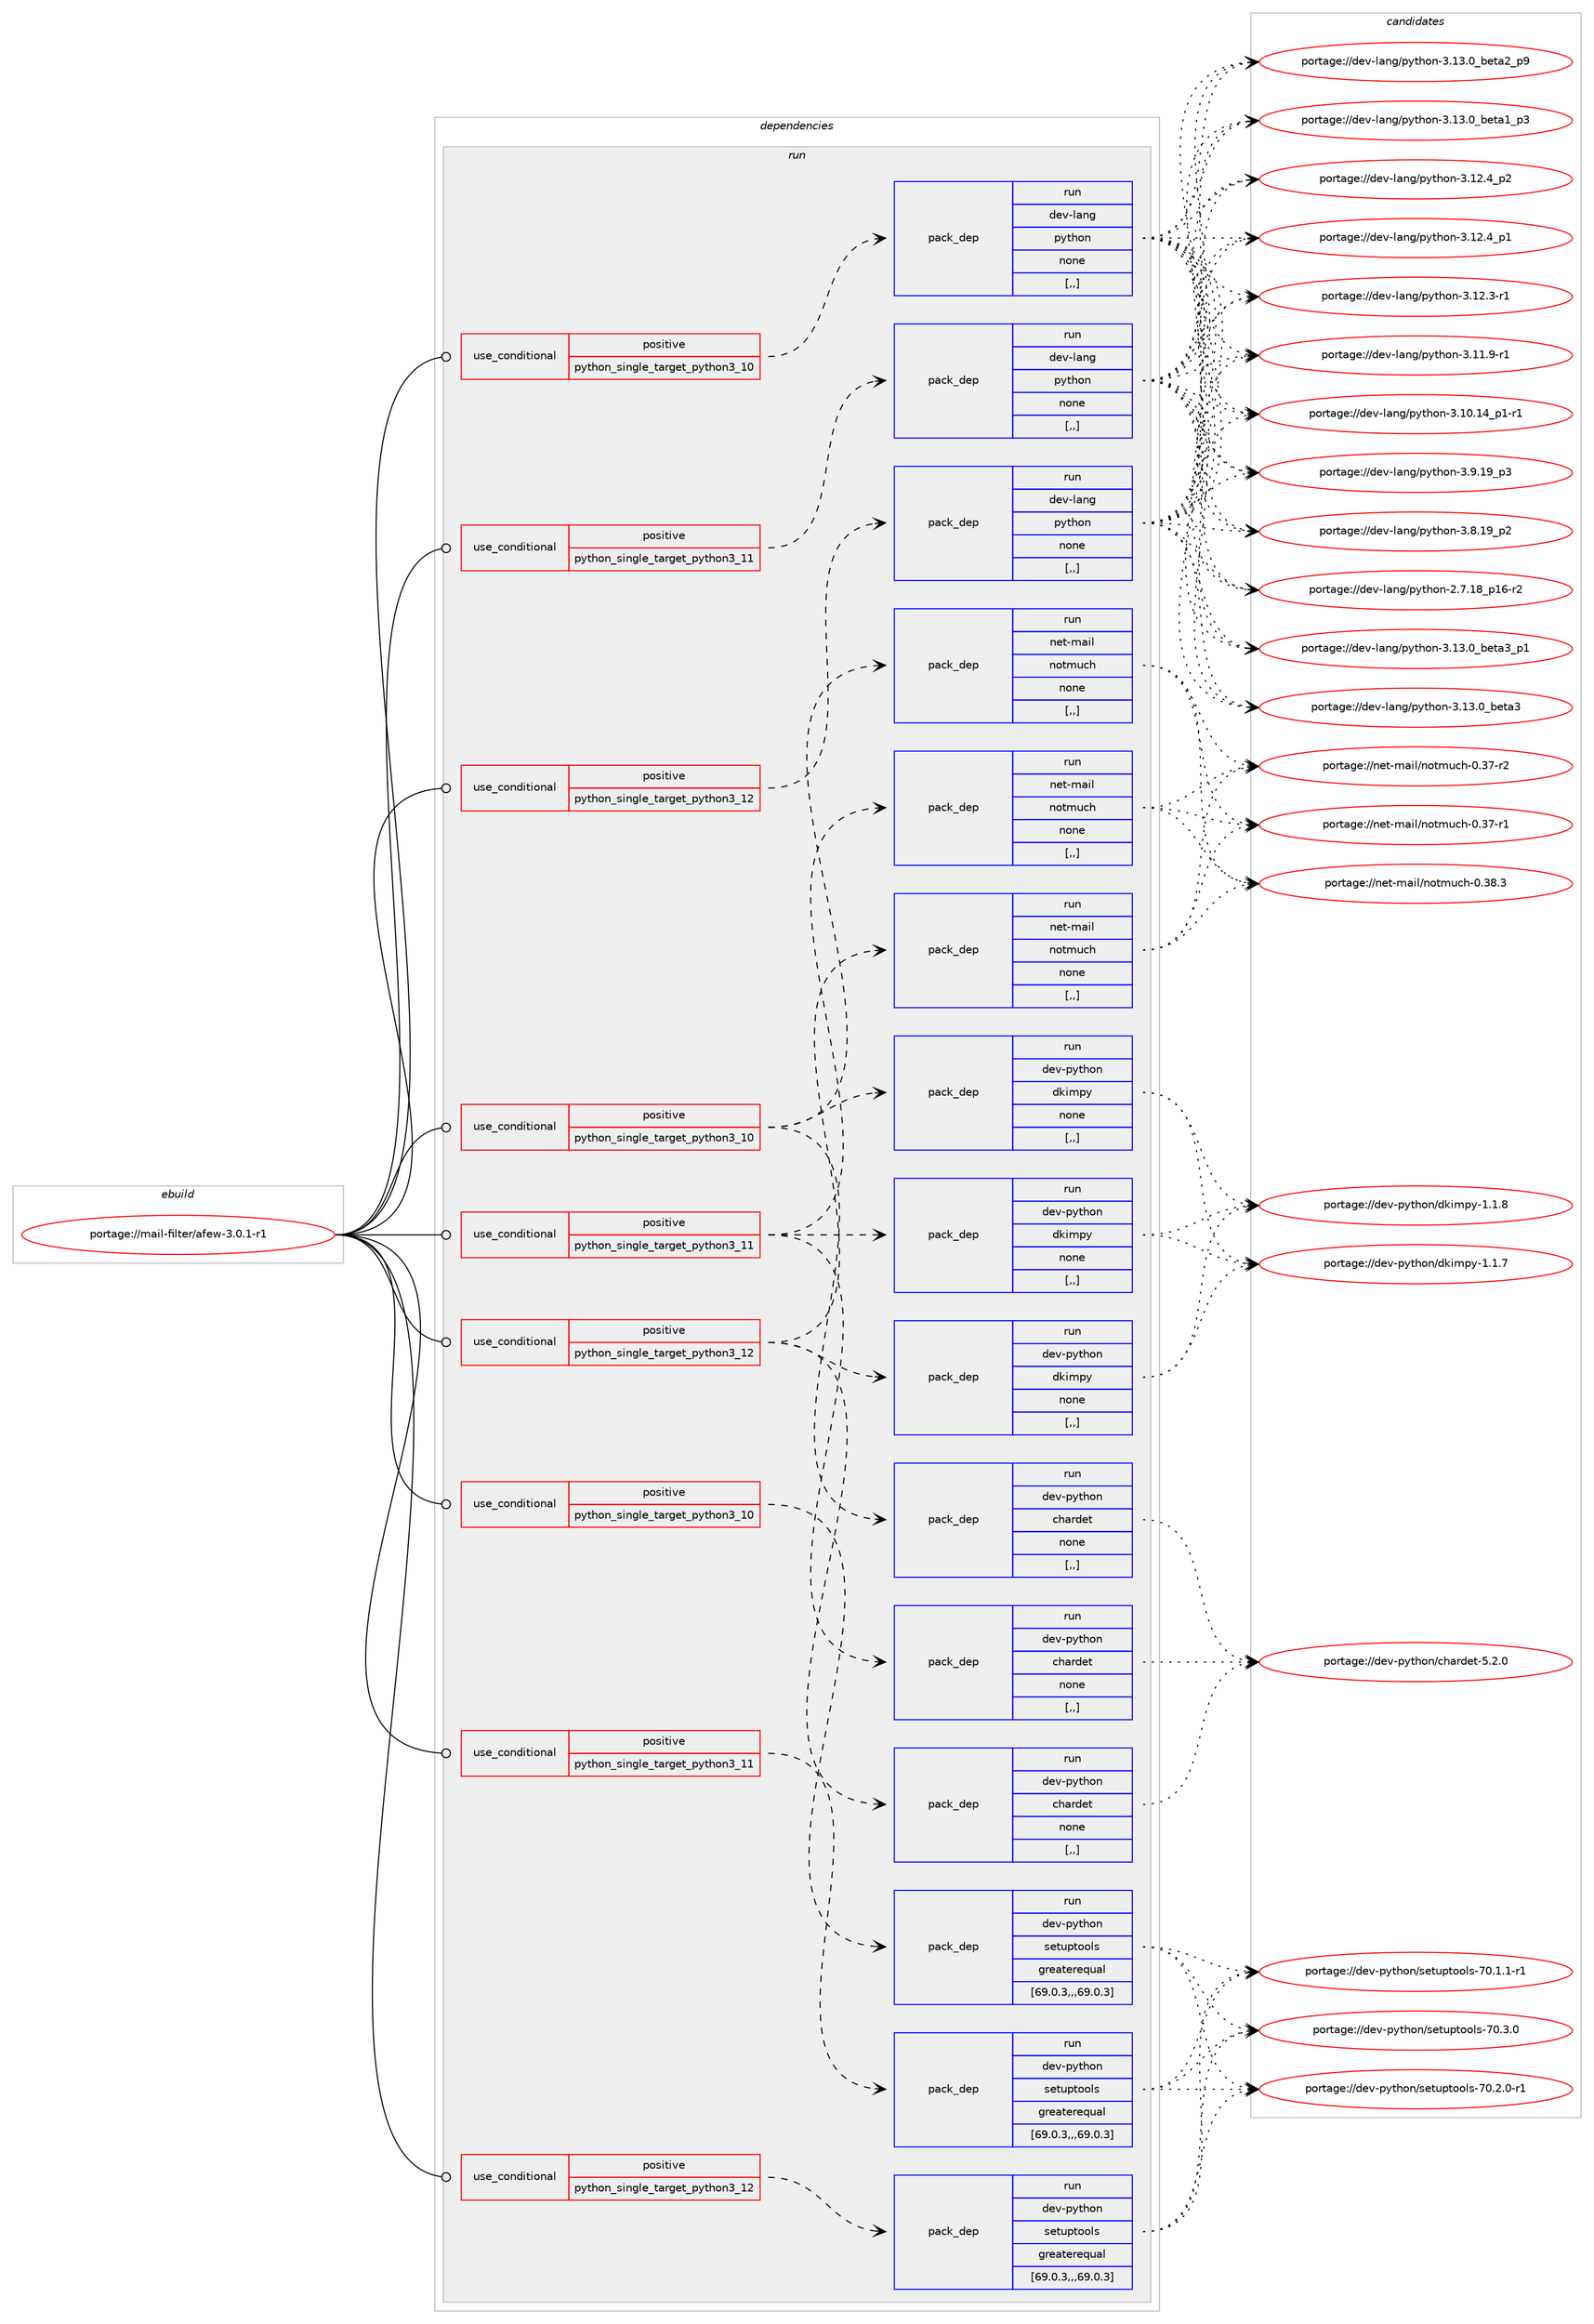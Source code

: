 digraph prolog {

# *************
# Graph options
# *************

newrank=true;
concentrate=true;
compound=true;
graph [rankdir=LR,fontname=Helvetica,fontsize=10,ranksep=1.5];#, ranksep=2.5, nodesep=0.2];
edge  [arrowhead=vee];
node  [fontname=Helvetica,fontsize=10];

# **********
# The ebuild
# **********

subgraph cluster_leftcol {
color=gray;
rank=same;
label=<<i>ebuild</i>>;
id [label="portage://mail-filter/afew-3.0.1-r1", color=red, width=4, href="../mail-filter/afew-3.0.1-r1.svg"];
}

# ****************
# The dependencies
# ****************

subgraph cluster_midcol {
color=gray;
label=<<i>dependencies</i>>;
subgraph cluster_compile {
fillcolor="#eeeeee";
style=filled;
label=<<i>compile</i>>;
}
subgraph cluster_compileandrun {
fillcolor="#eeeeee";
style=filled;
label=<<i>compile and run</i>>;
}
subgraph cluster_run {
fillcolor="#eeeeee";
style=filled;
label=<<i>run</i>>;
subgraph cond69534 {
dependency276516 [label=<<TABLE BORDER="0" CELLBORDER="1" CELLSPACING="0" CELLPADDING="4"><TR><TD ROWSPAN="3" CELLPADDING="10">use_conditional</TD></TR><TR><TD>positive</TD></TR><TR><TD>python_single_target_python3_10</TD></TR></TABLE>>, shape=none, color=red];
subgraph pack204715 {
dependency276517 [label=<<TABLE BORDER="0" CELLBORDER="1" CELLSPACING="0" CELLPADDING="4" WIDTH="220"><TR><TD ROWSPAN="6" CELLPADDING="30">pack_dep</TD></TR><TR><TD WIDTH="110">run</TD></TR><TR><TD>dev-lang</TD></TR><TR><TD>python</TD></TR><TR><TD>none</TD></TR><TR><TD>[,,]</TD></TR></TABLE>>, shape=none, color=blue];
}
dependency276516:e -> dependency276517:w [weight=20,style="dashed",arrowhead="vee"];
}
id:e -> dependency276516:w [weight=20,style="solid",arrowhead="odot"];
subgraph cond69535 {
dependency276518 [label=<<TABLE BORDER="0" CELLBORDER="1" CELLSPACING="0" CELLPADDING="4"><TR><TD ROWSPAN="3" CELLPADDING="10">use_conditional</TD></TR><TR><TD>positive</TD></TR><TR><TD>python_single_target_python3_10</TD></TR></TABLE>>, shape=none, color=red];
subgraph pack204716 {
dependency276519 [label=<<TABLE BORDER="0" CELLBORDER="1" CELLSPACING="0" CELLPADDING="4" WIDTH="220"><TR><TD ROWSPAN="6" CELLPADDING="30">pack_dep</TD></TR><TR><TD WIDTH="110">run</TD></TR><TR><TD>dev-python</TD></TR><TR><TD>chardet</TD></TR><TR><TD>none</TD></TR><TR><TD>[,,]</TD></TR></TABLE>>, shape=none, color=blue];
}
dependency276518:e -> dependency276519:w [weight=20,style="dashed",arrowhead="vee"];
subgraph pack204717 {
dependency276520 [label=<<TABLE BORDER="0" CELLBORDER="1" CELLSPACING="0" CELLPADDING="4" WIDTH="220"><TR><TD ROWSPAN="6" CELLPADDING="30">pack_dep</TD></TR><TR><TD WIDTH="110">run</TD></TR><TR><TD>dev-python</TD></TR><TR><TD>dkimpy</TD></TR><TR><TD>none</TD></TR><TR><TD>[,,]</TD></TR></TABLE>>, shape=none, color=blue];
}
dependency276518:e -> dependency276520:w [weight=20,style="dashed",arrowhead="vee"];
subgraph pack204718 {
dependency276521 [label=<<TABLE BORDER="0" CELLBORDER="1" CELLSPACING="0" CELLPADDING="4" WIDTH="220"><TR><TD ROWSPAN="6" CELLPADDING="30">pack_dep</TD></TR><TR><TD WIDTH="110">run</TD></TR><TR><TD>net-mail</TD></TR><TR><TD>notmuch</TD></TR><TR><TD>none</TD></TR><TR><TD>[,,]</TD></TR></TABLE>>, shape=none, color=blue];
}
dependency276518:e -> dependency276521:w [weight=20,style="dashed",arrowhead="vee"];
}
id:e -> dependency276518:w [weight=20,style="solid",arrowhead="odot"];
subgraph cond69536 {
dependency276522 [label=<<TABLE BORDER="0" CELLBORDER="1" CELLSPACING="0" CELLPADDING="4"><TR><TD ROWSPAN="3" CELLPADDING="10">use_conditional</TD></TR><TR><TD>positive</TD></TR><TR><TD>python_single_target_python3_10</TD></TR></TABLE>>, shape=none, color=red];
subgraph pack204719 {
dependency276523 [label=<<TABLE BORDER="0" CELLBORDER="1" CELLSPACING="0" CELLPADDING="4" WIDTH="220"><TR><TD ROWSPAN="6" CELLPADDING="30">pack_dep</TD></TR><TR><TD WIDTH="110">run</TD></TR><TR><TD>dev-python</TD></TR><TR><TD>setuptools</TD></TR><TR><TD>greaterequal</TD></TR><TR><TD>[69.0.3,,,69.0.3]</TD></TR></TABLE>>, shape=none, color=blue];
}
dependency276522:e -> dependency276523:w [weight=20,style="dashed",arrowhead="vee"];
}
id:e -> dependency276522:w [weight=20,style="solid",arrowhead="odot"];
subgraph cond69537 {
dependency276524 [label=<<TABLE BORDER="0" CELLBORDER="1" CELLSPACING="0" CELLPADDING="4"><TR><TD ROWSPAN="3" CELLPADDING="10">use_conditional</TD></TR><TR><TD>positive</TD></TR><TR><TD>python_single_target_python3_11</TD></TR></TABLE>>, shape=none, color=red];
subgraph pack204720 {
dependency276525 [label=<<TABLE BORDER="0" CELLBORDER="1" CELLSPACING="0" CELLPADDING="4" WIDTH="220"><TR><TD ROWSPAN="6" CELLPADDING="30">pack_dep</TD></TR><TR><TD WIDTH="110">run</TD></TR><TR><TD>dev-lang</TD></TR><TR><TD>python</TD></TR><TR><TD>none</TD></TR><TR><TD>[,,]</TD></TR></TABLE>>, shape=none, color=blue];
}
dependency276524:e -> dependency276525:w [weight=20,style="dashed",arrowhead="vee"];
}
id:e -> dependency276524:w [weight=20,style="solid",arrowhead="odot"];
subgraph cond69538 {
dependency276526 [label=<<TABLE BORDER="0" CELLBORDER="1" CELLSPACING="0" CELLPADDING="4"><TR><TD ROWSPAN="3" CELLPADDING="10">use_conditional</TD></TR><TR><TD>positive</TD></TR><TR><TD>python_single_target_python3_11</TD></TR></TABLE>>, shape=none, color=red];
subgraph pack204721 {
dependency276527 [label=<<TABLE BORDER="0" CELLBORDER="1" CELLSPACING="0" CELLPADDING="4" WIDTH="220"><TR><TD ROWSPAN="6" CELLPADDING="30">pack_dep</TD></TR><TR><TD WIDTH="110">run</TD></TR><TR><TD>dev-python</TD></TR><TR><TD>chardet</TD></TR><TR><TD>none</TD></TR><TR><TD>[,,]</TD></TR></TABLE>>, shape=none, color=blue];
}
dependency276526:e -> dependency276527:w [weight=20,style="dashed",arrowhead="vee"];
subgraph pack204722 {
dependency276528 [label=<<TABLE BORDER="0" CELLBORDER="1" CELLSPACING="0" CELLPADDING="4" WIDTH="220"><TR><TD ROWSPAN="6" CELLPADDING="30">pack_dep</TD></TR><TR><TD WIDTH="110">run</TD></TR><TR><TD>dev-python</TD></TR><TR><TD>dkimpy</TD></TR><TR><TD>none</TD></TR><TR><TD>[,,]</TD></TR></TABLE>>, shape=none, color=blue];
}
dependency276526:e -> dependency276528:w [weight=20,style="dashed",arrowhead="vee"];
subgraph pack204723 {
dependency276529 [label=<<TABLE BORDER="0" CELLBORDER="1" CELLSPACING="0" CELLPADDING="4" WIDTH="220"><TR><TD ROWSPAN="6" CELLPADDING="30">pack_dep</TD></TR><TR><TD WIDTH="110">run</TD></TR><TR><TD>net-mail</TD></TR><TR><TD>notmuch</TD></TR><TR><TD>none</TD></TR><TR><TD>[,,]</TD></TR></TABLE>>, shape=none, color=blue];
}
dependency276526:e -> dependency276529:w [weight=20,style="dashed",arrowhead="vee"];
}
id:e -> dependency276526:w [weight=20,style="solid",arrowhead="odot"];
subgraph cond69539 {
dependency276530 [label=<<TABLE BORDER="0" CELLBORDER="1" CELLSPACING="0" CELLPADDING="4"><TR><TD ROWSPAN="3" CELLPADDING="10">use_conditional</TD></TR><TR><TD>positive</TD></TR><TR><TD>python_single_target_python3_11</TD></TR></TABLE>>, shape=none, color=red];
subgraph pack204724 {
dependency276531 [label=<<TABLE BORDER="0" CELLBORDER="1" CELLSPACING="0" CELLPADDING="4" WIDTH="220"><TR><TD ROWSPAN="6" CELLPADDING="30">pack_dep</TD></TR><TR><TD WIDTH="110">run</TD></TR><TR><TD>dev-python</TD></TR><TR><TD>setuptools</TD></TR><TR><TD>greaterequal</TD></TR><TR><TD>[69.0.3,,,69.0.3]</TD></TR></TABLE>>, shape=none, color=blue];
}
dependency276530:e -> dependency276531:w [weight=20,style="dashed",arrowhead="vee"];
}
id:e -> dependency276530:w [weight=20,style="solid",arrowhead="odot"];
subgraph cond69540 {
dependency276532 [label=<<TABLE BORDER="0" CELLBORDER="1" CELLSPACING="0" CELLPADDING="4"><TR><TD ROWSPAN="3" CELLPADDING="10">use_conditional</TD></TR><TR><TD>positive</TD></TR><TR><TD>python_single_target_python3_12</TD></TR></TABLE>>, shape=none, color=red];
subgraph pack204725 {
dependency276533 [label=<<TABLE BORDER="0" CELLBORDER="1" CELLSPACING="0" CELLPADDING="4" WIDTH="220"><TR><TD ROWSPAN="6" CELLPADDING="30">pack_dep</TD></TR><TR><TD WIDTH="110">run</TD></TR><TR><TD>dev-lang</TD></TR><TR><TD>python</TD></TR><TR><TD>none</TD></TR><TR><TD>[,,]</TD></TR></TABLE>>, shape=none, color=blue];
}
dependency276532:e -> dependency276533:w [weight=20,style="dashed",arrowhead="vee"];
}
id:e -> dependency276532:w [weight=20,style="solid",arrowhead="odot"];
subgraph cond69541 {
dependency276534 [label=<<TABLE BORDER="0" CELLBORDER="1" CELLSPACING="0" CELLPADDING="4"><TR><TD ROWSPAN="3" CELLPADDING="10">use_conditional</TD></TR><TR><TD>positive</TD></TR><TR><TD>python_single_target_python3_12</TD></TR></TABLE>>, shape=none, color=red];
subgraph pack204726 {
dependency276535 [label=<<TABLE BORDER="0" CELLBORDER="1" CELLSPACING="0" CELLPADDING="4" WIDTH="220"><TR><TD ROWSPAN="6" CELLPADDING="30">pack_dep</TD></TR><TR><TD WIDTH="110">run</TD></TR><TR><TD>dev-python</TD></TR><TR><TD>chardet</TD></TR><TR><TD>none</TD></TR><TR><TD>[,,]</TD></TR></TABLE>>, shape=none, color=blue];
}
dependency276534:e -> dependency276535:w [weight=20,style="dashed",arrowhead="vee"];
subgraph pack204727 {
dependency276536 [label=<<TABLE BORDER="0" CELLBORDER="1" CELLSPACING="0" CELLPADDING="4" WIDTH="220"><TR><TD ROWSPAN="6" CELLPADDING="30">pack_dep</TD></TR><TR><TD WIDTH="110">run</TD></TR><TR><TD>dev-python</TD></TR><TR><TD>dkimpy</TD></TR><TR><TD>none</TD></TR><TR><TD>[,,]</TD></TR></TABLE>>, shape=none, color=blue];
}
dependency276534:e -> dependency276536:w [weight=20,style="dashed",arrowhead="vee"];
subgraph pack204728 {
dependency276537 [label=<<TABLE BORDER="0" CELLBORDER="1" CELLSPACING="0" CELLPADDING="4" WIDTH="220"><TR><TD ROWSPAN="6" CELLPADDING="30">pack_dep</TD></TR><TR><TD WIDTH="110">run</TD></TR><TR><TD>net-mail</TD></TR><TR><TD>notmuch</TD></TR><TR><TD>none</TD></TR><TR><TD>[,,]</TD></TR></TABLE>>, shape=none, color=blue];
}
dependency276534:e -> dependency276537:w [weight=20,style="dashed",arrowhead="vee"];
}
id:e -> dependency276534:w [weight=20,style="solid",arrowhead="odot"];
subgraph cond69542 {
dependency276538 [label=<<TABLE BORDER="0" CELLBORDER="1" CELLSPACING="0" CELLPADDING="4"><TR><TD ROWSPAN="3" CELLPADDING="10">use_conditional</TD></TR><TR><TD>positive</TD></TR><TR><TD>python_single_target_python3_12</TD></TR></TABLE>>, shape=none, color=red];
subgraph pack204729 {
dependency276539 [label=<<TABLE BORDER="0" CELLBORDER="1" CELLSPACING="0" CELLPADDING="4" WIDTH="220"><TR><TD ROWSPAN="6" CELLPADDING="30">pack_dep</TD></TR><TR><TD WIDTH="110">run</TD></TR><TR><TD>dev-python</TD></TR><TR><TD>setuptools</TD></TR><TR><TD>greaterequal</TD></TR><TR><TD>[69.0.3,,,69.0.3]</TD></TR></TABLE>>, shape=none, color=blue];
}
dependency276538:e -> dependency276539:w [weight=20,style="dashed",arrowhead="vee"];
}
id:e -> dependency276538:w [weight=20,style="solid",arrowhead="odot"];
}
}

# **************
# The candidates
# **************

subgraph cluster_choices {
rank=same;
color=gray;
label=<<i>candidates</i>>;

subgraph choice204715 {
color=black;
nodesep=1;
choice10010111845108971101034711212111610411111045514649514648959810111697519511249 [label="portage://dev-lang/python-3.13.0_beta3_p1", color=red, width=4,href="../dev-lang/python-3.13.0_beta3_p1.svg"];
choice1001011184510897110103471121211161041111104551464951464895981011169751 [label="portage://dev-lang/python-3.13.0_beta3", color=red, width=4,href="../dev-lang/python-3.13.0_beta3.svg"];
choice10010111845108971101034711212111610411111045514649514648959810111697509511257 [label="portage://dev-lang/python-3.13.0_beta2_p9", color=red, width=4,href="../dev-lang/python-3.13.0_beta2_p9.svg"];
choice10010111845108971101034711212111610411111045514649514648959810111697499511251 [label="portage://dev-lang/python-3.13.0_beta1_p3", color=red, width=4,href="../dev-lang/python-3.13.0_beta1_p3.svg"];
choice100101118451089711010347112121116104111110455146495046529511250 [label="portage://dev-lang/python-3.12.4_p2", color=red, width=4,href="../dev-lang/python-3.12.4_p2.svg"];
choice100101118451089711010347112121116104111110455146495046529511249 [label="portage://dev-lang/python-3.12.4_p1", color=red, width=4,href="../dev-lang/python-3.12.4_p1.svg"];
choice100101118451089711010347112121116104111110455146495046514511449 [label="portage://dev-lang/python-3.12.3-r1", color=red, width=4,href="../dev-lang/python-3.12.3-r1.svg"];
choice100101118451089711010347112121116104111110455146494946574511449 [label="portage://dev-lang/python-3.11.9-r1", color=red, width=4,href="../dev-lang/python-3.11.9-r1.svg"];
choice100101118451089711010347112121116104111110455146494846495295112494511449 [label="portage://dev-lang/python-3.10.14_p1-r1", color=red, width=4,href="../dev-lang/python-3.10.14_p1-r1.svg"];
choice100101118451089711010347112121116104111110455146574649579511251 [label="portage://dev-lang/python-3.9.19_p3", color=red, width=4,href="../dev-lang/python-3.9.19_p3.svg"];
choice100101118451089711010347112121116104111110455146564649579511250 [label="portage://dev-lang/python-3.8.19_p2", color=red, width=4,href="../dev-lang/python-3.8.19_p2.svg"];
choice100101118451089711010347112121116104111110455046554649569511249544511450 [label="portage://dev-lang/python-2.7.18_p16-r2", color=red, width=4,href="../dev-lang/python-2.7.18_p16-r2.svg"];
dependency276517:e -> choice10010111845108971101034711212111610411111045514649514648959810111697519511249:w [style=dotted,weight="100"];
dependency276517:e -> choice1001011184510897110103471121211161041111104551464951464895981011169751:w [style=dotted,weight="100"];
dependency276517:e -> choice10010111845108971101034711212111610411111045514649514648959810111697509511257:w [style=dotted,weight="100"];
dependency276517:e -> choice10010111845108971101034711212111610411111045514649514648959810111697499511251:w [style=dotted,weight="100"];
dependency276517:e -> choice100101118451089711010347112121116104111110455146495046529511250:w [style=dotted,weight="100"];
dependency276517:e -> choice100101118451089711010347112121116104111110455146495046529511249:w [style=dotted,weight="100"];
dependency276517:e -> choice100101118451089711010347112121116104111110455146495046514511449:w [style=dotted,weight="100"];
dependency276517:e -> choice100101118451089711010347112121116104111110455146494946574511449:w [style=dotted,weight="100"];
dependency276517:e -> choice100101118451089711010347112121116104111110455146494846495295112494511449:w [style=dotted,weight="100"];
dependency276517:e -> choice100101118451089711010347112121116104111110455146574649579511251:w [style=dotted,weight="100"];
dependency276517:e -> choice100101118451089711010347112121116104111110455146564649579511250:w [style=dotted,weight="100"];
dependency276517:e -> choice100101118451089711010347112121116104111110455046554649569511249544511450:w [style=dotted,weight="100"];
}
subgraph choice204716 {
color=black;
nodesep=1;
choice10010111845112121116104111110479910497114100101116455346504648 [label="portage://dev-python/chardet-5.2.0", color=red, width=4,href="../dev-python/chardet-5.2.0.svg"];
dependency276519:e -> choice10010111845112121116104111110479910497114100101116455346504648:w [style=dotted,weight="100"];
}
subgraph choice204717 {
color=black;
nodesep=1;
choice1001011184511212111610411111047100107105109112121454946494656 [label="portage://dev-python/dkimpy-1.1.8", color=red, width=4,href="../dev-python/dkimpy-1.1.8.svg"];
choice1001011184511212111610411111047100107105109112121454946494655 [label="portage://dev-python/dkimpy-1.1.7", color=red, width=4,href="../dev-python/dkimpy-1.1.7.svg"];
dependency276520:e -> choice1001011184511212111610411111047100107105109112121454946494656:w [style=dotted,weight="100"];
dependency276520:e -> choice1001011184511212111610411111047100107105109112121454946494655:w [style=dotted,weight="100"];
}
subgraph choice204718 {
color=black;
nodesep=1;
choice1101011164510997105108471101111161091179910445484651564651 [label="portage://net-mail/notmuch-0.38.3", color=red, width=4,href="../net-mail/notmuch-0.38.3.svg"];
choice1101011164510997105108471101111161091179910445484651554511450 [label="portage://net-mail/notmuch-0.37-r2", color=red, width=4,href="../net-mail/notmuch-0.37-r2.svg"];
choice1101011164510997105108471101111161091179910445484651554511449 [label="portage://net-mail/notmuch-0.37-r1", color=red, width=4,href="../net-mail/notmuch-0.37-r1.svg"];
dependency276521:e -> choice1101011164510997105108471101111161091179910445484651564651:w [style=dotted,weight="100"];
dependency276521:e -> choice1101011164510997105108471101111161091179910445484651554511450:w [style=dotted,weight="100"];
dependency276521:e -> choice1101011164510997105108471101111161091179910445484651554511449:w [style=dotted,weight="100"];
}
subgraph choice204719 {
color=black;
nodesep=1;
choice100101118451121211161041111104711510111611711211611111110811545554846514648 [label="portage://dev-python/setuptools-70.3.0", color=red, width=4,href="../dev-python/setuptools-70.3.0.svg"];
choice1001011184511212111610411111047115101116117112116111111108115455548465046484511449 [label="portage://dev-python/setuptools-70.2.0-r1", color=red, width=4,href="../dev-python/setuptools-70.2.0-r1.svg"];
choice1001011184511212111610411111047115101116117112116111111108115455548464946494511449 [label="portage://dev-python/setuptools-70.1.1-r1", color=red, width=4,href="../dev-python/setuptools-70.1.1-r1.svg"];
dependency276523:e -> choice100101118451121211161041111104711510111611711211611111110811545554846514648:w [style=dotted,weight="100"];
dependency276523:e -> choice1001011184511212111610411111047115101116117112116111111108115455548465046484511449:w [style=dotted,weight="100"];
dependency276523:e -> choice1001011184511212111610411111047115101116117112116111111108115455548464946494511449:w [style=dotted,weight="100"];
}
subgraph choice204720 {
color=black;
nodesep=1;
choice10010111845108971101034711212111610411111045514649514648959810111697519511249 [label="portage://dev-lang/python-3.13.0_beta3_p1", color=red, width=4,href="../dev-lang/python-3.13.0_beta3_p1.svg"];
choice1001011184510897110103471121211161041111104551464951464895981011169751 [label="portage://dev-lang/python-3.13.0_beta3", color=red, width=4,href="../dev-lang/python-3.13.0_beta3.svg"];
choice10010111845108971101034711212111610411111045514649514648959810111697509511257 [label="portage://dev-lang/python-3.13.0_beta2_p9", color=red, width=4,href="../dev-lang/python-3.13.0_beta2_p9.svg"];
choice10010111845108971101034711212111610411111045514649514648959810111697499511251 [label="portage://dev-lang/python-3.13.0_beta1_p3", color=red, width=4,href="../dev-lang/python-3.13.0_beta1_p3.svg"];
choice100101118451089711010347112121116104111110455146495046529511250 [label="portage://dev-lang/python-3.12.4_p2", color=red, width=4,href="../dev-lang/python-3.12.4_p2.svg"];
choice100101118451089711010347112121116104111110455146495046529511249 [label="portage://dev-lang/python-3.12.4_p1", color=red, width=4,href="../dev-lang/python-3.12.4_p1.svg"];
choice100101118451089711010347112121116104111110455146495046514511449 [label="portage://dev-lang/python-3.12.3-r1", color=red, width=4,href="../dev-lang/python-3.12.3-r1.svg"];
choice100101118451089711010347112121116104111110455146494946574511449 [label="portage://dev-lang/python-3.11.9-r1", color=red, width=4,href="../dev-lang/python-3.11.9-r1.svg"];
choice100101118451089711010347112121116104111110455146494846495295112494511449 [label="portage://dev-lang/python-3.10.14_p1-r1", color=red, width=4,href="../dev-lang/python-3.10.14_p1-r1.svg"];
choice100101118451089711010347112121116104111110455146574649579511251 [label="portage://dev-lang/python-3.9.19_p3", color=red, width=4,href="../dev-lang/python-3.9.19_p3.svg"];
choice100101118451089711010347112121116104111110455146564649579511250 [label="portage://dev-lang/python-3.8.19_p2", color=red, width=4,href="../dev-lang/python-3.8.19_p2.svg"];
choice100101118451089711010347112121116104111110455046554649569511249544511450 [label="portage://dev-lang/python-2.7.18_p16-r2", color=red, width=4,href="../dev-lang/python-2.7.18_p16-r2.svg"];
dependency276525:e -> choice10010111845108971101034711212111610411111045514649514648959810111697519511249:w [style=dotted,weight="100"];
dependency276525:e -> choice1001011184510897110103471121211161041111104551464951464895981011169751:w [style=dotted,weight="100"];
dependency276525:e -> choice10010111845108971101034711212111610411111045514649514648959810111697509511257:w [style=dotted,weight="100"];
dependency276525:e -> choice10010111845108971101034711212111610411111045514649514648959810111697499511251:w [style=dotted,weight="100"];
dependency276525:e -> choice100101118451089711010347112121116104111110455146495046529511250:w [style=dotted,weight="100"];
dependency276525:e -> choice100101118451089711010347112121116104111110455146495046529511249:w [style=dotted,weight="100"];
dependency276525:e -> choice100101118451089711010347112121116104111110455146495046514511449:w [style=dotted,weight="100"];
dependency276525:e -> choice100101118451089711010347112121116104111110455146494946574511449:w [style=dotted,weight="100"];
dependency276525:e -> choice100101118451089711010347112121116104111110455146494846495295112494511449:w [style=dotted,weight="100"];
dependency276525:e -> choice100101118451089711010347112121116104111110455146574649579511251:w [style=dotted,weight="100"];
dependency276525:e -> choice100101118451089711010347112121116104111110455146564649579511250:w [style=dotted,weight="100"];
dependency276525:e -> choice100101118451089711010347112121116104111110455046554649569511249544511450:w [style=dotted,weight="100"];
}
subgraph choice204721 {
color=black;
nodesep=1;
choice10010111845112121116104111110479910497114100101116455346504648 [label="portage://dev-python/chardet-5.2.0", color=red, width=4,href="../dev-python/chardet-5.2.0.svg"];
dependency276527:e -> choice10010111845112121116104111110479910497114100101116455346504648:w [style=dotted,weight="100"];
}
subgraph choice204722 {
color=black;
nodesep=1;
choice1001011184511212111610411111047100107105109112121454946494656 [label="portage://dev-python/dkimpy-1.1.8", color=red, width=4,href="../dev-python/dkimpy-1.1.8.svg"];
choice1001011184511212111610411111047100107105109112121454946494655 [label="portage://dev-python/dkimpy-1.1.7", color=red, width=4,href="../dev-python/dkimpy-1.1.7.svg"];
dependency276528:e -> choice1001011184511212111610411111047100107105109112121454946494656:w [style=dotted,weight="100"];
dependency276528:e -> choice1001011184511212111610411111047100107105109112121454946494655:w [style=dotted,weight="100"];
}
subgraph choice204723 {
color=black;
nodesep=1;
choice1101011164510997105108471101111161091179910445484651564651 [label="portage://net-mail/notmuch-0.38.3", color=red, width=4,href="../net-mail/notmuch-0.38.3.svg"];
choice1101011164510997105108471101111161091179910445484651554511450 [label="portage://net-mail/notmuch-0.37-r2", color=red, width=4,href="../net-mail/notmuch-0.37-r2.svg"];
choice1101011164510997105108471101111161091179910445484651554511449 [label="portage://net-mail/notmuch-0.37-r1", color=red, width=4,href="../net-mail/notmuch-0.37-r1.svg"];
dependency276529:e -> choice1101011164510997105108471101111161091179910445484651564651:w [style=dotted,weight="100"];
dependency276529:e -> choice1101011164510997105108471101111161091179910445484651554511450:w [style=dotted,weight="100"];
dependency276529:e -> choice1101011164510997105108471101111161091179910445484651554511449:w [style=dotted,weight="100"];
}
subgraph choice204724 {
color=black;
nodesep=1;
choice100101118451121211161041111104711510111611711211611111110811545554846514648 [label="portage://dev-python/setuptools-70.3.0", color=red, width=4,href="../dev-python/setuptools-70.3.0.svg"];
choice1001011184511212111610411111047115101116117112116111111108115455548465046484511449 [label="portage://dev-python/setuptools-70.2.0-r1", color=red, width=4,href="../dev-python/setuptools-70.2.0-r1.svg"];
choice1001011184511212111610411111047115101116117112116111111108115455548464946494511449 [label="portage://dev-python/setuptools-70.1.1-r1", color=red, width=4,href="../dev-python/setuptools-70.1.1-r1.svg"];
dependency276531:e -> choice100101118451121211161041111104711510111611711211611111110811545554846514648:w [style=dotted,weight="100"];
dependency276531:e -> choice1001011184511212111610411111047115101116117112116111111108115455548465046484511449:w [style=dotted,weight="100"];
dependency276531:e -> choice1001011184511212111610411111047115101116117112116111111108115455548464946494511449:w [style=dotted,weight="100"];
}
subgraph choice204725 {
color=black;
nodesep=1;
choice10010111845108971101034711212111610411111045514649514648959810111697519511249 [label="portage://dev-lang/python-3.13.0_beta3_p1", color=red, width=4,href="../dev-lang/python-3.13.0_beta3_p1.svg"];
choice1001011184510897110103471121211161041111104551464951464895981011169751 [label="portage://dev-lang/python-3.13.0_beta3", color=red, width=4,href="../dev-lang/python-3.13.0_beta3.svg"];
choice10010111845108971101034711212111610411111045514649514648959810111697509511257 [label="portage://dev-lang/python-3.13.0_beta2_p9", color=red, width=4,href="../dev-lang/python-3.13.0_beta2_p9.svg"];
choice10010111845108971101034711212111610411111045514649514648959810111697499511251 [label="portage://dev-lang/python-3.13.0_beta1_p3", color=red, width=4,href="../dev-lang/python-3.13.0_beta1_p3.svg"];
choice100101118451089711010347112121116104111110455146495046529511250 [label="portage://dev-lang/python-3.12.4_p2", color=red, width=4,href="../dev-lang/python-3.12.4_p2.svg"];
choice100101118451089711010347112121116104111110455146495046529511249 [label="portage://dev-lang/python-3.12.4_p1", color=red, width=4,href="../dev-lang/python-3.12.4_p1.svg"];
choice100101118451089711010347112121116104111110455146495046514511449 [label="portage://dev-lang/python-3.12.3-r1", color=red, width=4,href="../dev-lang/python-3.12.3-r1.svg"];
choice100101118451089711010347112121116104111110455146494946574511449 [label="portage://dev-lang/python-3.11.9-r1", color=red, width=4,href="../dev-lang/python-3.11.9-r1.svg"];
choice100101118451089711010347112121116104111110455146494846495295112494511449 [label="portage://dev-lang/python-3.10.14_p1-r1", color=red, width=4,href="../dev-lang/python-3.10.14_p1-r1.svg"];
choice100101118451089711010347112121116104111110455146574649579511251 [label="portage://dev-lang/python-3.9.19_p3", color=red, width=4,href="../dev-lang/python-3.9.19_p3.svg"];
choice100101118451089711010347112121116104111110455146564649579511250 [label="portage://dev-lang/python-3.8.19_p2", color=red, width=4,href="../dev-lang/python-3.8.19_p2.svg"];
choice100101118451089711010347112121116104111110455046554649569511249544511450 [label="portage://dev-lang/python-2.7.18_p16-r2", color=red, width=4,href="../dev-lang/python-2.7.18_p16-r2.svg"];
dependency276533:e -> choice10010111845108971101034711212111610411111045514649514648959810111697519511249:w [style=dotted,weight="100"];
dependency276533:e -> choice1001011184510897110103471121211161041111104551464951464895981011169751:w [style=dotted,weight="100"];
dependency276533:e -> choice10010111845108971101034711212111610411111045514649514648959810111697509511257:w [style=dotted,weight="100"];
dependency276533:e -> choice10010111845108971101034711212111610411111045514649514648959810111697499511251:w [style=dotted,weight="100"];
dependency276533:e -> choice100101118451089711010347112121116104111110455146495046529511250:w [style=dotted,weight="100"];
dependency276533:e -> choice100101118451089711010347112121116104111110455146495046529511249:w [style=dotted,weight="100"];
dependency276533:e -> choice100101118451089711010347112121116104111110455146495046514511449:w [style=dotted,weight="100"];
dependency276533:e -> choice100101118451089711010347112121116104111110455146494946574511449:w [style=dotted,weight="100"];
dependency276533:e -> choice100101118451089711010347112121116104111110455146494846495295112494511449:w [style=dotted,weight="100"];
dependency276533:e -> choice100101118451089711010347112121116104111110455146574649579511251:w [style=dotted,weight="100"];
dependency276533:e -> choice100101118451089711010347112121116104111110455146564649579511250:w [style=dotted,weight="100"];
dependency276533:e -> choice100101118451089711010347112121116104111110455046554649569511249544511450:w [style=dotted,weight="100"];
}
subgraph choice204726 {
color=black;
nodesep=1;
choice10010111845112121116104111110479910497114100101116455346504648 [label="portage://dev-python/chardet-5.2.0", color=red, width=4,href="../dev-python/chardet-5.2.0.svg"];
dependency276535:e -> choice10010111845112121116104111110479910497114100101116455346504648:w [style=dotted,weight="100"];
}
subgraph choice204727 {
color=black;
nodesep=1;
choice1001011184511212111610411111047100107105109112121454946494656 [label="portage://dev-python/dkimpy-1.1.8", color=red, width=4,href="../dev-python/dkimpy-1.1.8.svg"];
choice1001011184511212111610411111047100107105109112121454946494655 [label="portage://dev-python/dkimpy-1.1.7", color=red, width=4,href="../dev-python/dkimpy-1.1.7.svg"];
dependency276536:e -> choice1001011184511212111610411111047100107105109112121454946494656:w [style=dotted,weight="100"];
dependency276536:e -> choice1001011184511212111610411111047100107105109112121454946494655:w [style=dotted,weight="100"];
}
subgraph choice204728 {
color=black;
nodesep=1;
choice1101011164510997105108471101111161091179910445484651564651 [label="portage://net-mail/notmuch-0.38.3", color=red, width=4,href="../net-mail/notmuch-0.38.3.svg"];
choice1101011164510997105108471101111161091179910445484651554511450 [label="portage://net-mail/notmuch-0.37-r2", color=red, width=4,href="../net-mail/notmuch-0.37-r2.svg"];
choice1101011164510997105108471101111161091179910445484651554511449 [label="portage://net-mail/notmuch-0.37-r1", color=red, width=4,href="../net-mail/notmuch-0.37-r1.svg"];
dependency276537:e -> choice1101011164510997105108471101111161091179910445484651564651:w [style=dotted,weight="100"];
dependency276537:e -> choice1101011164510997105108471101111161091179910445484651554511450:w [style=dotted,weight="100"];
dependency276537:e -> choice1101011164510997105108471101111161091179910445484651554511449:w [style=dotted,weight="100"];
}
subgraph choice204729 {
color=black;
nodesep=1;
choice100101118451121211161041111104711510111611711211611111110811545554846514648 [label="portage://dev-python/setuptools-70.3.0", color=red, width=4,href="../dev-python/setuptools-70.3.0.svg"];
choice1001011184511212111610411111047115101116117112116111111108115455548465046484511449 [label="portage://dev-python/setuptools-70.2.0-r1", color=red, width=4,href="../dev-python/setuptools-70.2.0-r1.svg"];
choice1001011184511212111610411111047115101116117112116111111108115455548464946494511449 [label="portage://dev-python/setuptools-70.1.1-r1", color=red, width=4,href="../dev-python/setuptools-70.1.1-r1.svg"];
dependency276539:e -> choice100101118451121211161041111104711510111611711211611111110811545554846514648:w [style=dotted,weight="100"];
dependency276539:e -> choice1001011184511212111610411111047115101116117112116111111108115455548465046484511449:w [style=dotted,weight="100"];
dependency276539:e -> choice1001011184511212111610411111047115101116117112116111111108115455548464946494511449:w [style=dotted,weight="100"];
}
}

}
